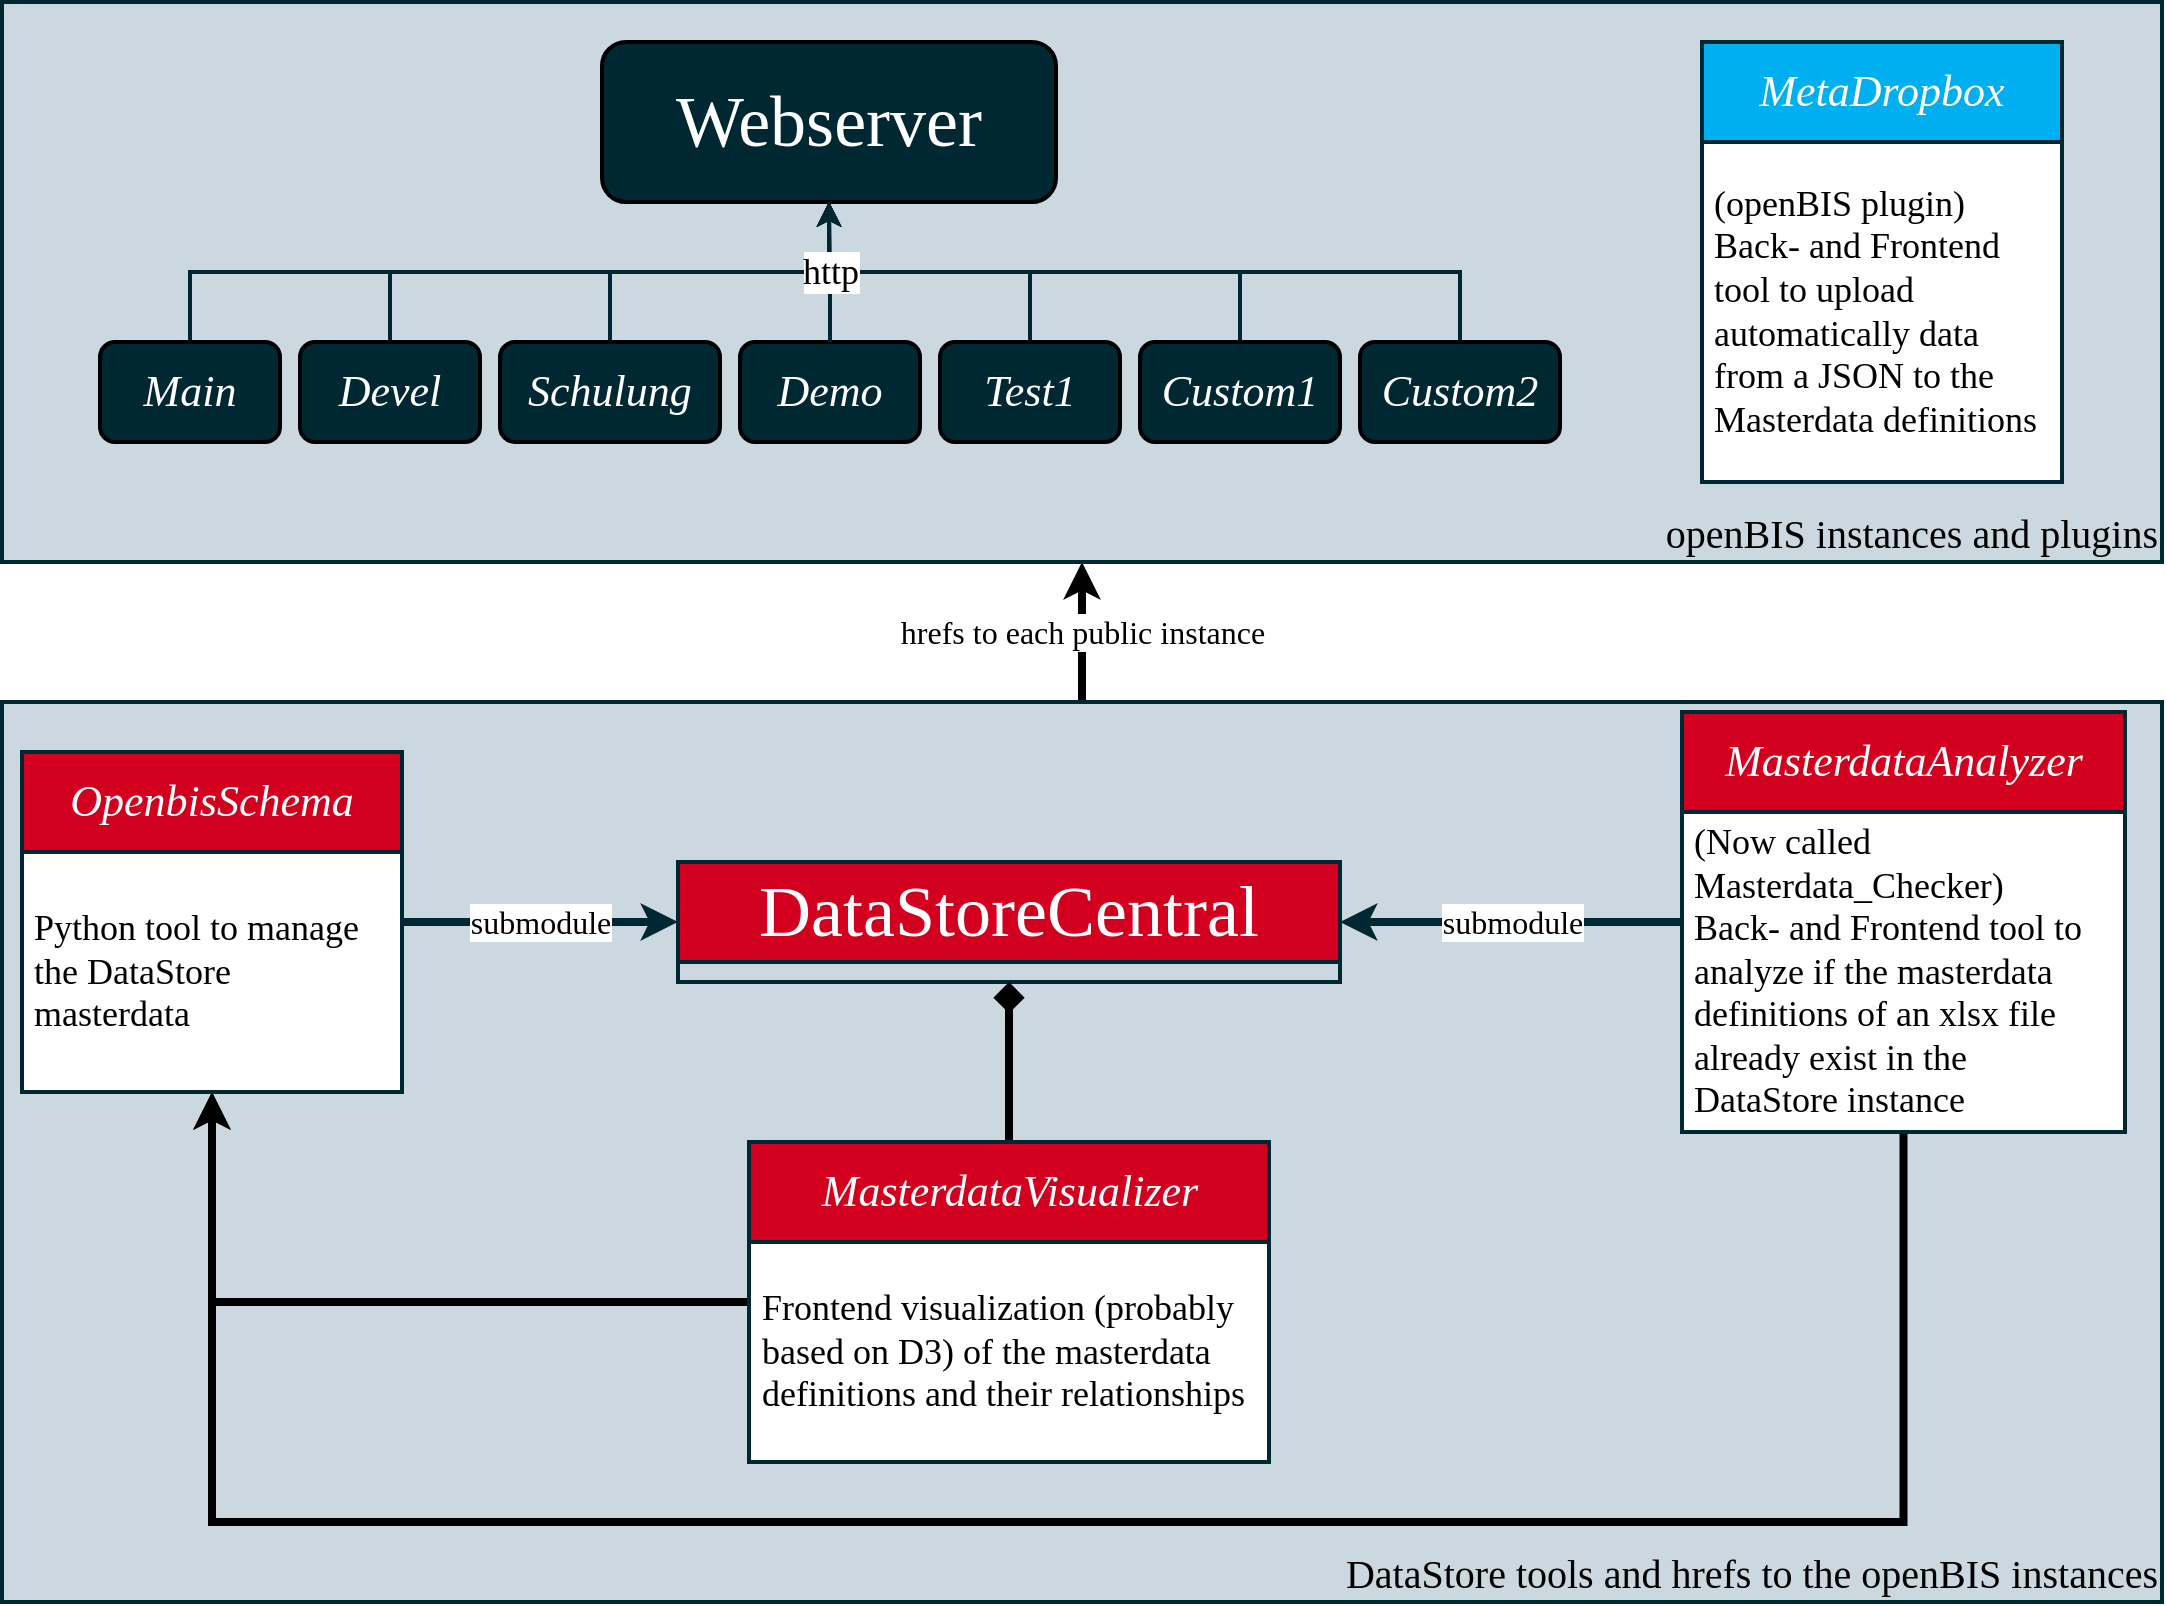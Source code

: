<mxfile version="24.8.6">
  <diagram id="C5RBs43oDa-KdzZeNtuy" name="Page-1">
    <mxGraphModel dx="2781" dy="2426" grid="1" gridSize="10" guides="1" tooltips="1" connect="1" arrows="1" fold="1" page="1" pageScale="1" pageWidth="827" pageHeight="1169" math="0" shadow="0">
      <root>
        <mxCell id="WIyWlLk6GJQsqaUBKTNV-0" />
        <mxCell id="WIyWlLk6GJQsqaUBKTNV-1" parent="WIyWlLk6GJQsqaUBKTNV-0" />
        <mxCell id="bhPpKJ4T6593bmuaz66l-6" value="&lt;font style=&quot;font-size: 16px;&quot;&gt;&lt;font face=&quot;Klavika&quot;&gt;hrefs to each public instance&lt;/font&gt;&lt;br&gt;&lt;/font&gt;" style="edgeStyle=orthogonalEdgeStyle;rounded=0;orthogonalLoop=1;jettySize=auto;html=1;strokeWidth=4;" edge="1" parent="WIyWlLk6GJQsqaUBKTNV-1" source="bhPpKJ4T6593bmuaz66l-5" target="bhPpKJ4T6593bmuaz66l-0">
          <mxGeometry relative="1" as="geometry" />
        </mxCell>
        <mxCell id="bhPpKJ4T6593bmuaz66l-5" value="&lt;font style=&quot;font-size: 20px;&quot;&gt;DataStore tools and hrefs to the openBIS instances&lt;br&gt;&lt;/font&gt;" style="rounded=0;whiteSpace=wrap;html=1;fontFamily=Klavika;align=right;verticalAlign=bottom;strokeWidth=2;strokeColor=#002832;fillColor=#ccd8df;fillStyle=auto;" vertex="1" parent="WIyWlLk6GJQsqaUBKTNV-1">
          <mxGeometry y="340" width="1080" height="450" as="geometry" />
        </mxCell>
        <mxCell id="bhPpKJ4T6593bmuaz66l-0" value="&lt;font style=&quot;font-size: 20px;&quot;&gt;openBIS instances and plugins&lt;br&gt;&lt;/font&gt;" style="rounded=0;whiteSpace=wrap;html=1;fontFamily=Klavika;align=right;verticalAlign=bottom;strokeWidth=2;strokeColor=#002832;fillColor=#ccd8df;fillStyle=auto;" vertex="1" parent="WIyWlLk6GJQsqaUBKTNV-1">
          <mxGeometry y="-10" width="1080" height="280" as="geometry" />
        </mxCell>
        <mxCell id="n2oDj2GFMUZe_3VKMbaY-56" value="&lt;font face=&quot;Klavika&quot;&gt;&lt;span style=&quot;font-size: 16px;&quot;&gt;submodule&lt;/span&gt;&lt;/font&gt;" style="edgeStyle=orthogonalEdgeStyle;rounded=0;orthogonalLoop=1;jettySize=auto;html=1;strokeColor=#002832;strokeWidth=4;" parent="WIyWlLk6GJQsqaUBKTNV-1" source="n2oDj2GFMUZe_3VKMbaY-40" target="n2oDj2GFMUZe_3VKMbaY-22" edge="1">
          <mxGeometry relative="1" as="geometry" />
        </mxCell>
        <mxCell id="n2oDj2GFMUZe_3VKMbaY-52" value="&lt;font style=&quot;font-size: 16px;&quot; face=&quot;Klavika&quot;&gt;submodule&lt;/font&gt;" style="edgeStyle=orthogonalEdgeStyle;rounded=0;orthogonalLoop=1;jettySize=auto;html=1;strokeColor=#002832;strokeWidth=4;" parent="WIyWlLk6GJQsqaUBKTNV-1" source="n2oDj2GFMUZe_3VKMbaY-29" target="n2oDj2GFMUZe_3VKMbaY-22" edge="1">
          <mxGeometry relative="1" as="geometry" />
        </mxCell>
        <mxCell id="n2oDj2GFMUZe_3VKMbaY-0" value="Webserver" style="rounded=1;whiteSpace=wrap;html=1;fontFamily=Klavika;fontSize=36;fillColor=#002832;fontColor=#FFFFFF;strokeWidth=2;" parent="WIyWlLk6GJQsqaUBKTNV-1" vertex="1">
          <mxGeometry x="300" y="10" width="227" height="80" as="geometry" />
        </mxCell>
        <mxCell id="n2oDj2GFMUZe_3VKMbaY-9" value="" style="edgeStyle=orthogonalEdgeStyle;rounded=0;orthogonalLoop=1;jettySize=auto;html=1;exitX=0.5;exitY=0;exitDx=0;exitDy=0;strokeColor=#002832;strokeWidth=2;" parent="WIyWlLk6GJQsqaUBKTNV-1" source="n2oDj2GFMUZe_3VKMbaY-1" target="n2oDj2GFMUZe_3VKMbaY-0" edge="1">
          <mxGeometry relative="1" as="geometry" />
        </mxCell>
        <mxCell id="n2oDj2GFMUZe_3VKMbaY-1" value="&lt;i style=&quot;font-size: 22px;&quot;&gt;&lt;font style=&quot;font-size: 22px;&quot;&gt;Main&lt;/font&gt;&lt;/i&gt;" style="rounded=1;whiteSpace=wrap;html=1;fontFamily=Klavika;fontSize=22;fillColor=#002832;fontColor=#FFFFFF;strokeWidth=2;" parent="WIyWlLk6GJQsqaUBKTNV-1" vertex="1">
          <mxGeometry x="49" y="160" width="90" height="50" as="geometry" />
        </mxCell>
        <mxCell id="n2oDj2GFMUZe_3VKMbaY-10" style="edgeStyle=orthogonalEdgeStyle;rounded=0;orthogonalLoop=1;jettySize=auto;html=1;exitX=0.5;exitY=0;exitDx=0;exitDy=0;strokeColor=#002832;strokeWidth=2;" parent="WIyWlLk6GJQsqaUBKTNV-1" source="n2oDj2GFMUZe_3VKMbaY-2" target="n2oDj2GFMUZe_3VKMbaY-0" edge="1">
          <mxGeometry relative="1" as="geometry" />
        </mxCell>
        <mxCell id="n2oDj2GFMUZe_3VKMbaY-2" value="&lt;i&gt;Devel&lt;/i&gt;" style="rounded=1;whiteSpace=wrap;html=1;fontFamily=Klavika;fontSize=22;fillColor=#002832;fontColor=#FFFFFF;strokeWidth=2;" parent="WIyWlLk6GJQsqaUBKTNV-1" vertex="1">
          <mxGeometry x="149" y="160" width="90" height="50" as="geometry" />
        </mxCell>
        <mxCell id="n2oDj2GFMUZe_3VKMbaY-11" style="edgeStyle=orthogonalEdgeStyle;rounded=0;orthogonalLoop=1;jettySize=auto;html=1;exitX=0.5;exitY=0;exitDx=0;exitDy=0;strokeColor=#002832;strokeWidth=2;" parent="WIyWlLk6GJQsqaUBKTNV-1" source="n2oDj2GFMUZe_3VKMbaY-3" target="n2oDj2GFMUZe_3VKMbaY-0" edge="1">
          <mxGeometry relative="1" as="geometry" />
        </mxCell>
        <mxCell id="n2oDj2GFMUZe_3VKMbaY-3" value="&lt;i&gt;Schulung&lt;/i&gt;" style="rounded=1;whiteSpace=wrap;html=1;fontFamily=Klavika;fontSize=22;fillColor=#002832;fontColor=#FFFFFF;strokeWidth=2;" parent="WIyWlLk6GJQsqaUBKTNV-1" vertex="1">
          <mxGeometry x="249" y="160" width="110" height="50" as="geometry" />
        </mxCell>
        <mxCell id="n2oDj2GFMUZe_3VKMbaY-4" value="&lt;i&gt;Demo&lt;/i&gt;" style="rounded=1;whiteSpace=wrap;html=1;fontFamily=Klavika;fontSize=22;fillColor=#002832;fontColor=#FFFFFF;strokeWidth=2;" parent="WIyWlLk6GJQsqaUBKTNV-1" vertex="1">
          <mxGeometry x="369" y="160" width="90" height="50" as="geometry" />
        </mxCell>
        <mxCell id="n2oDj2GFMUZe_3VKMbaY-13" style="edgeStyle=orthogonalEdgeStyle;rounded=0;orthogonalLoop=1;jettySize=auto;html=1;exitX=0.5;exitY=0;exitDx=0;exitDy=0;strokeColor=#002832;strokeWidth=2;" parent="WIyWlLk6GJQsqaUBKTNV-1" source="n2oDj2GFMUZe_3VKMbaY-5" target="n2oDj2GFMUZe_3VKMbaY-0" edge="1">
          <mxGeometry relative="1" as="geometry" />
        </mxCell>
        <mxCell id="n2oDj2GFMUZe_3VKMbaY-5" value="&lt;i&gt;Test1&lt;/i&gt;" style="rounded=1;whiteSpace=wrap;html=1;fontFamily=Klavika;fontSize=22;fillColor=#002832;fontColor=#FFFFFF;strokeWidth=2;" parent="WIyWlLk6GJQsqaUBKTNV-1" vertex="1">
          <mxGeometry x="469" y="160" width="90" height="50" as="geometry" />
        </mxCell>
        <mxCell id="n2oDj2GFMUZe_3VKMbaY-14" style="edgeStyle=orthogonalEdgeStyle;rounded=0;orthogonalLoop=1;jettySize=auto;html=1;exitX=0.5;exitY=0;exitDx=0;exitDy=0;strokeColor=#002832;strokeWidth=2;" parent="WIyWlLk6GJQsqaUBKTNV-1" source="n2oDj2GFMUZe_3VKMbaY-6" target="n2oDj2GFMUZe_3VKMbaY-0" edge="1">
          <mxGeometry relative="1" as="geometry" />
        </mxCell>
        <mxCell id="n2oDj2GFMUZe_3VKMbaY-6" value="&lt;i&gt;Custom1&lt;/i&gt;" style="rounded=1;whiteSpace=wrap;html=1;fontFamily=Klavika;fontSize=22;fillColor=#002832;fontColor=#FFFFFF;strokeWidth=2;" parent="WIyWlLk6GJQsqaUBKTNV-1" vertex="1">
          <mxGeometry x="569" y="160" width="100" height="50" as="geometry" />
        </mxCell>
        <mxCell id="n2oDj2GFMUZe_3VKMbaY-15" style="edgeStyle=orthogonalEdgeStyle;rounded=0;orthogonalLoop=1;jettySize=auto;html=1;exitX=0.5;exitY=0;exitDx=0;exitDy=0;strokeColor=#002832;strokeWidth=2;" parent="WIyWlLk6GJQsqaUBKTNV-1" source="n2oDj2GFMUZe_3VKMbaY-7" target="n2oDj2GFMUZe_3VKMbaY-0" edge="1">
          <mxGeometry relative="1" as="geometry" />
        </mxCell>
        <mxCell id="n2oDj2GFMUZe_3VKMbaY-7" value="&lt;i&gt;Custom2&lt;/i&gt;" style="rounded=1;whiteSpace=wrap;html=1;fontFamily=Klavika;fontSize=22;fillColor=#002832;fontColor=#FFFFFF;strokeWidth=2;" parent="WIyWlLk6GJQsqaUBKTNV-1" vertex="1">
          <mxGeometry x="679" y="160" width="100" height="50" as="geometry" />
        </mxCell>
        <mxCell id="n2oDj2GFMUZe_3VKMbaY-12" value="&lt;font style=&quot;font-size: 18px;&quot; face=&quot;Klavika&quot;&gt;http&lt;/font&gt;" style="edgeStyle=orthogonalEdgeStyle;rounded=0;orthogonalLoop=1;jettySize=auto;html=1;exitX=0.5;exitY=0;exitDx=0;exitDy=0;strokeColor=#002832;strokeWidth=2;" parent="WIyWlLk6GJQsqaUBKTNV-1" source="n2oDj2GFMUZe_3VKMbaY-4" target="n2oDj2GFMUZe_3VKMbaY-0" edge="1">
          <mxGeometry relative="1" as="geometry" />
        </mxCell>
        <mxCell id="n2oDj2GFMUZe_3VKMbaY-22" value="DataStoreCentral" style="swimlane;fontStyle=0;childLayout=stackLayout;horizontal=1;startSize=50;horizontalStack=0;resizeParent=1;resizeParentMax=0;resizeLast=0;collapsible=1;marginBottom=0;whiteSpace=wrap;html=1;fontFamily=Klavika;fillColor=#D2001E;strokeColor=#002832;strokeWidth=2;fontColor=#FFFFFF;fontSize=36;" parent="WIyWlLk6GJQsqaUBKTNV-1" vertex="1" collapsed="1">
          <mxGeometry x="338" y="420" width="331" height="60" as="geometry">
            <mxRectangle x="249" y="270" width="281" height="130" as="alternateBounds" />
          </mxGeometry>
        </mxCell>
        <mxCell id="bhPpKJ4T6593bmuaz66l-9" value="Frontend visualization (probably based on D3) of the masterdata definitions and their relationships" style="text;strokeColor=#002832;fillColor=default;align=left;verticalAlign=middle;spacingLeft=4;spacingRight=4;overflow=hidden;points=[[0,0.5],[1,0.5]];portConstraint=eastwest;rotatable=0;whiteSpace=wrap;html=1;fontFamily=Klavika;fontSize=18;strokeWidth=2;" vertex="1" parent="n2oDj2GFMUZe_3VKMbaY-22">
          <mxGeometry x="35.5" width="260" height="110" as="geometry" />
        </mxCell>
        <mxCell id="n2oDj2GFMUZe_3VKMbaY-36" value="MetaDropbox" style="swimlane;fontStyle=2;childLayout=stackLayout;horizontal=1;startSize=50;horizontalStack=0;resizeParent=1;resizeParentMax=0;resizeLast=0;collapsible=1;marginBottom=0;whiteSpace=wrap;html=1;fontFamily=Klavika;fillColor=#00AFF0;strokeColor=#002832;strokeWidth=2;fontColor=#FFFFFF;fontSize=22;" parent="WIyWlLk6GJQsqaUBKTNV-1" vertex="1">
          <mxGeometry x="850" y="10" width="180" height="220" as="geometry" />
        </mxCell>
        <mxCell id="n2oDj2GFMUZe_3VKMbaY-37" value="(openBIS plugin)&lt;div&gt;Back- and Frontend tool to upload automatically data from a JSON to the Masterdata definitions&lt;/div&gt;" style="text;strokeColor=#002832;fillColor=default;align=left;verticalAlign=middle;spacingLeft=4;spacingRight=4;overflow=hidden;points=[[0,0.5],[1,0.5]];portConstraint=eastwest;rotatable=0;whiteSpace=wrap;html=1;fontFamily=Klavika;fontSize=18;strokeWidth=2;" parent="n2oDj2GFMUZe_3VKMbaY-36" vertex="1">
          <mxGeometry y="50" width="180" height="170" as="geometry" />
        </mxCell>
        <mxCell id="bhPpKJ4T6593bmuaz66l-3" style="edgeStyle=orthogonalEdgeStyle;rounded=0;orthogonalLoop=1;jettySize=auto;html=1;strokeWidth=4;endArrow=diamond;endFill=1;" edge="1" parent="WIyWlLk6GJQsqaUBKTNV-1" source="n2oDj2GFMUZe_3VKMbaY-38" target="n2oDj2GFMUZe_3VKMbaY-22">
          <mxGeometry relative="1" as="geometry" />
        </mxCell>
        <mxCell id="bhPpKJ4T6593bmuaz66l-8" style="edgeStyle=orthogonalEdgeStyle;rounded=0;orthogonalLoop=1;jettySize=auto;html=1;strokeWidth=4;" edge="1" parent="WIyWlLk6GJQsqaUBKTNV-1" source="n2oDj2GFMUZe_3VKMbaY-38" target="n2oDj2GFMUZe_3VKMbaY-29">
          <mxGeometry relative="1" as="geometry" />
        </mxCell>
        <mxCell id="n2oDj2GFMUZe_3VKMbaY-38" value="MasterdataVisualizer" style="swimlane;fontStyle=2;childLayout=stackLayout;horizontal=1;startSize=50;horizontalStack=0;resizeParent=1;resizeParentMax=0;resizeLast=0;collapsible=1;marginBottom=0;whiteSpace=wrap;html=1;fontFamily=Klavika;fillColor=#D2001E;strokeColor=#002832;strokeWidth=2;fontColor=#FFFFFF;fontSize=22;" parent="WIyWlLk6GJQsqaUBKTNV-1" vertex="1">
          <mxGeometry x="373.5" y="560" width="260" height="160" as="geometry" />
        </mxCell>
        <mxCell id="n2oDj2GFMUZe_3VKMbaY-39" value="Frontend visualization (probably based on D3) of the masterdata definitions and their relationships" style="text;strokeColor=#002832;fillColor=default;align=left;verticalAlign=middle;spacingLeft=4;spacingRight=4;overflow=hidden;points=[[0,0.5],[1,0.5]];portConstraint=eastwest;rotatable=0;whiteSpace=wrap;html=1;fontFamily=Klavika;fontSize=18;strokeWidth=2;" parent="n2oDj2GFMUZe_3VKMbaY-38" vertex="1">
          <mxGeometry y="50" width="260" height="110" as="geometry" />
        </mxCell>
        <mxCell id="bhPpKJ4T6593bmuaz66l-7" style="edgeStyle=orthogonalEdgeStyle;rounded=0;orthogonalLoop=1;jettySize=auto;html=1;strokeWidth=4;" edge="1" parent="WIyWlLk6GJQsqaUBKTNV-1" source="n2oDj2GFMUZe_3VKMbaY-40" target="n2oDj2GFMUZe_3VKMbaY-29">
          <mxGeometry relative="1" as="geometry">
            <Array as="points">
              <mxPoint x="951" y="750" />
              <mxPoint x="105" y="750" />
            </Array>
          </mxGeometry>
        </mxCell>
        <mxCell id="n2oDj2GFMUZe_3VKMbaY-40" value="MasterdataAnalyzer" style="swimlane;fontStyle=2;childLayout=stackLayout;horizontal=1;startSize=50;horizontalStack=0;resizeParent=1;resizeParentMax=0;resizeLast=0;collapsible=1;marginBottom=0;whiteSpace=wrap;html=1;fontFamily=Klavika;fillColor=#D2001E;strokeColor=#002832;strokeWidth=2;fontColor=#FFFFFF;fontSize=22;" parent="WIyWlLk6GJQsqaUBKTNV-1" vertex="1">
          <mxGeometry x="840" y="345" width="221.5" height="210" as="geometry" />
        </mxCell>
        <mxCell id="n2oDj2GFMUZe_3VKMbaY-41" value="(Now called Masterdata_Checker)&lt;div&gt;Back- and Frontend tool to analyze if the masterdata definitions of an xlsx file already exist in the DataStore instance&lt;/div&gt;" style="text;strokeColor=#002832;fillColor=default;align=left;verticalAlign=middle;spacingLeft=4;spacingRight=4;overflow=hidden;points=[[0,0.5],[1,0.5]];portConstraint=eastwest;rotatable=0;whiteSpace=wrap;html=1;fontFamily=Klavika;fontSize=18;strokeWidth=2;" parent="n2oDj2GFMUZe_3VKMbaY-40" vertex="1">
          <mxGeometry y="50" width="221.5" height="160" as="geometry" />
        </mxCell>
        <mxCell id="n2oDj2GFMUZe_3VKMbaY-29" value="OpenbisSchema" style="swimlane;fontStyle=2;childLayout=stackLayout;horizontal=1;startSize=50;horizontalStack=0;resizeParent=1;resizeParentMax=0;resizeLast=0;collapsible=1;marginBottom=0;whiteSpace=wrap;html=1;fontFamily=Klavika;fillColor=#D2001E;strokeColor=#002832;strokeWidth=2;fontColor=#FFFFFF;fontSize=22;" parent="WIyWlLk6GJQsqaUBKTNV-1" vertex="1">
          <mxGeometry x="10" y="365" width="190" height="170" as="geometry">
            <mxRectangle x="-90" y="400" width="180" height="50" as="alternateBounds" />
          </mxGeometry>
        </mxCell>
        <mxCell id="n2oDj2GFMUZe_3VKMbaY-30" value="Python tool to manage the DataStore masterdata" style="text;align=left;verticalAlign=middle;spacingLeft=4;spacingRight=4;overflow=hidden;points=[[0,0.5],[1,0.5]];portConstraint=eastwest;rotatable=0;whiteSpace=wrap;html=1;fontFamily=Klavika;fontSize=18;fillColor=default;strokeColor=#002832;strokeWidth=2;" parent="n2oDj2GFMUZe_3VKMbaY-29" vertex="1">
          <mxGeometry y="50" width="190" height="120" as="geometry" />
        </mxCell>
      </root>
    </mxGraphModel>
  </diagram>
</mxfile>
